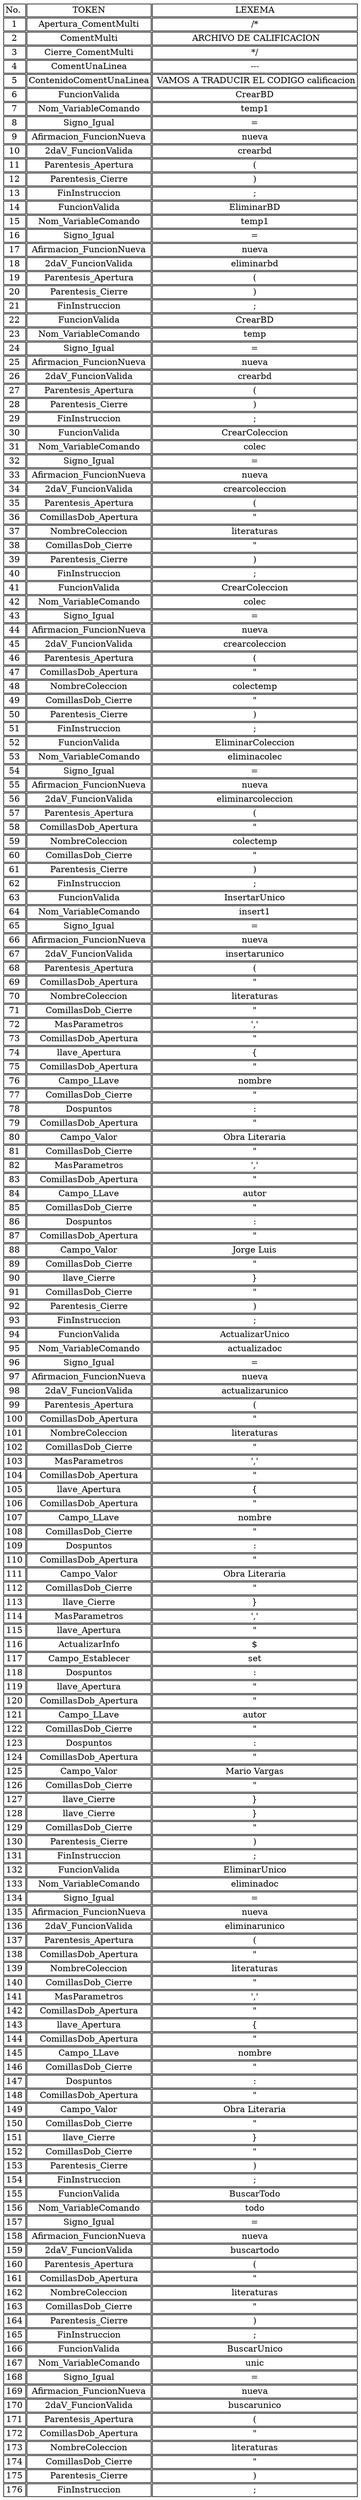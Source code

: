 digraph tokens { 
NodoTokens [shape=none, margin=0, label=<
<table border="0" cellborder= "1">
<tr>
<td>No. </td> <td>TOKEN</td> <td>LEXEMA</td>
</tr>
<tr>
<td>1</td> <td>Apertura_ComentMulti</td> <td>/*</td>
</tr>
<tr>
<td>2</td> <td>ComentMulti</td> <td> 
	ARCHIVO DE 
	CALIFICACION
</td>
</tr>
<tr>
<td>3</td> <td>Cierre_ComentMulti</td> <td>*/</td>
</tr>
<tr>
<td>4</td> <td>ComentUnaLinea</td> <td>---</td>
</tr>
<tr>
<td>5</td> <td>ContenidoComentUnaLinea</td> <td> VAMOS A TRADUCIR EL CODIGO calificacion</td>
</tr>
<tr>
<td>6</td> <td>FuncionValida</td> <td>CrearBD</td>
</tr>
<tr>
<td>7</td> <td>Nom_VariableComando</td> <td>temp1</td>
</tr>
<tr>
<td>8</td> <td>Signo_Igual</td> <td>=</td>
</tr>
<tr>
<td>9</td> <td>Afirmacion_FuncionNueva</td> <td>nueva</td>
</tr>
<tr>
<td>10</td> <td>2daV_FuncionValida</td> <td>crearbd</td>
</tr>
<tr>
<td>11</td> <td>Parentesis_Apertura</td> <td>(</td>
</tr>
<tr>
<td>12</td> <td>Parentesis_Cierre</td> <td>)</td>
</tr>
<tr>
<td>13</td> <td>FinInstruccion</td> <td>;</td>
</tr>
<tr>
<td>14</td> <td>FuncionValida</td> <td>EliminarBD</td>
</tr>
<tr>
<td>15</td> <td>Nom_VariableComando</td> <td>temp1</td>
</tr>
<tr>
<td>16</td> <td>Signo_Igual</td> <td>=</td>
</tr>
<tr>
<td>17</td> <td>Afirmacion_FuncionNueva</td> <td>nueva</td>
</tr>
<tr>
<td>18</td> <td>2daV_FuncionValida</td> <td>eliminarbd</td>
</tr>
<tr>
<td>19</td> <td>Parentesis_Apertura</td> <td>(</td>
</tr>
<tr>
<td>20</td> <td>Parentesis_Cierre</td> <td>)</td>
</tr>
<tr>
<td>21</td> <td>FinInstruccion</td> <td>;</td>
</tr>
<tr>
<td>22</td> <td>FuncionValida</td> <td>CrearBD</td>
</tr>
<tr>
<td>23</td> <td>Nom_VariableComando</td> <td>temp</td>
</tr>
<tr>
<td>24</td> <td>Signo_Igual</td> <td>=</td>
</tr>
<tr>
<td>25</td> <td>Afirmacion_FuncionNueva</td> <td>nueva</td>
</tr>
<tr>
<td>26</td> <td>2daV_FuncionValida</td> <td>crearbd</td>
</tr>
<tr>
<td>27</td> <td>Parentesis_Apertura</td> <td>(</td>
</tr>
<tr>
<td>28</td> <td>Parentesis_Cierre</td> <td>)</td>
</tr>
<tr>
<td>29</td> <td>FinInstruccion</td> <td>;</td>
</tr>
<tr>
<td>30</td> <td>FuncionValida</td> <td>CrearColeccion</td>
</tr>
<tr>
<td>31</td> <td>Nom_VariableComando</td> <td>colec</td>
</tr>
<tr>
<td>32</td> <td>Signo_Igual</td> <td>=</td>
</tr>
<tr>
<td>33</td> <td>Afirmacion_FuncionNueva</td> <td>nueva</td>
</tr>
<tr>
<td>34</td> <td>2daV_FuncionValida</td> <td>crearcoleccion</td>
</tr>
<tr>
<td>35</td> <td>Parentesis_Apertura</td> <td>(</td>
</tr>
<tr>
<td>36</td> <td>ComillasDob_Apertura</td> <td>"</td>
</tr>
<tr>
<td>37</td> <td>NombreColeccion</td> <td>literaturas</td>
</tr>
<tr>
<td>38</td> <td>ComillasDob_Cierre</td> <td>"</td>
</tr>
<tr>
<td>39</td> <td>Parentesis_Cierre</td> <td>)</td>
</tr>
<tr>
<td>40</td> <td>FinInstruccion</td> <td>;</td>
</tr>
<tr>
<td>41</td> <td>FuncionValida</td> <td>CrearColeccion</td>
</tr>
<tr>
<td>42</td> <td>Nom_VariableComando</td> <td>colec</td>
</tr>
<tr>
<td>43</td> <td>Signo_Igual</td> <td>=</td>
</tr>
<tr>
<td>44</td> <td>Afirmacion_FuncionNueva</td> <td>nueva</td>
</tr>
<tr>
<td>45</td> <td>2daV_FuncionValida</td> <td>crearcoleccion</td>
</tr>
<tr>
<td>46</td> <td>Parentesis_Apertura</td> <td>(</td>
</tr>
<tr>
<td>47</td> <td>ComillasDob_Apertura</td> <td>"</td>
</tr>
<tr>
<td>48</td> <td>NombreColeccion</td> <td>colectemp</td>
</tr>
<tr>
<td>49</td> <td>ComillasDob_Cierre</td> <td>"</td>
</tr>
<tr>
<td>50</td> <td>Parentesis_Cierre</td> <td>)</td>
</tr>
<tr>
<td>51</td> <td>FinInstruccion</td> <td>;</td>
</tr>
<tr>
<td>52</td> <td>FuncionValida</td> <td>EliminarColeccion</td>
</tr>
<tr>
<td>53</td> <td>Nom_VariableComando</td> <td>eliminacolec</td>
</tr>
<tr>
<td>54</td> <td>Signo_Igual</td> <td>=</td>
</tr>
<tr>
<td>55</td> <td>Afirmacion_FuncionNueva</td> <td>nueva</td>
</tr>
<tr>
<td>56</td> <td>2daV_FuncionValida</td> <td>eliminarcoleccion</td>
</tr>
<tr>
<td>57</td> <td>Parentesis_Apertura</td> <td>(</td>
</tr>
<tr>
<td>58</td> <td>ComillasDob_Apertura</td> <td>"</td>
</tr>
<tr>
<td>59</td> <td>NombreColeccion</td> <td>colectemp</td>
</tr>
<tr>
<td>60</td> <td>ComillasDob_Cierre</td> <td>"</td>
</tr>
<tr>
<td>61</td> <td>Parentesis_Cierre</td> <td>)</td>
</tr>
<tr>
<td>62</td> <td>FinInstruccion</td> <td>;</td>
</tr>
<tr>
<td>63</td> <td>FuncionValida</td> <td>InsertarUnico</td>
</tr>
<tr>
<td>64</td> <td>Nom_VariableComando</td> <td>insert1</td>
</tr>
<tr>
<td>65</td> <td>Signo_Igual</td> <td>=</td>
</tr>
<tr>
<td>66</td> <td>Afirmacion_FuncionNueva</td> <td>nueva</td>
</tr>
<tr>
<td>67</td> <td>2daV_FuncionValida</td> <td>insertarunico</td>
</tr>
<tr>
<td>68</td> <td>Parentesis_Apertura</td> <td>(</td>
</tr>
<tr>
<td>69</td> <td>ComillasDob_Apertura</td> <td>"</td>
</tr>
<tr>
<td>70</td> <td>NombreColeccion</td> <td>literaturas</td>
</tr>
<tr>
<td>71</td> <td>ComillasDob_Cierre</td> <td>"</td>
</tr>
<tr>
<td>72</td> <td>MasParametros</td> <td>','</td>
</tr>
<tr>
<td>73</td> <td>ComillasDob_Apertura</td> <td>"</td>
</tr>
<tr>
<td>74</td> <td>llave_Apertura</td> <td>{</td>
</tr>
<tr>
<td>75</td> <td>ComillasDob_Apertura</td> <td>"</td>
</tr>
<tr>
<td>76</td> <td>Campo_LLave</td> <td>nombre</td>
</tr>
<tr>
<td>77</td> <td>ComillasDob_Cierre</td> <td>"</td>
</tr>
<tr>
<td>78</td> <td>Dospuntos</td> <td>:</td>
</tr>
<tr>
<td>79</td> <td>ComillasDob_Apertura</td> <td>"</td>
</tr>
<tr>
<td>80</td> <td>Campo_Valor</td> <td>Obra Literaria</td>
</tr>
<tr>
<td>81</td> <td>ComillasDob_Cierre</td> <td>"</td>
</tr>
<tr>
<td>82</td> <td>MasParametros</td> <td>','</td>
</tr>
<tr>
<td>83</td> <td>ComillasDob_Apertura</td> <td>"</td>
</tr>
<tr>
<td>84</td> <td>Campo_LLave</td> <td>autor</td>
</tr>
<tr>
<td>85</td> <td>ComillasDob_Cierre</td> <td>"</td>
</tr>
<tr>
<td>86</td> <td>Dospuntos</td> <td>:</td>
</tr>
<tr>
<td>87</td> <td>ComillasDob_Apertura</td> <td>"</td>
</tr>
<tr>
<td>88</td> <td>Campo_Valor</td> <td>Jorge Luis</td>
</tr>
<tr>
<td>89</td> <td>ComillasDob_Cierre</td> <td>"</td>
</tr>
<tr>
<td>90</td> <td>llave_Cierre</td> <td>}</td>
</tr>
<tr>
<td>91</td> <td>ComillasDob_Cierre</td> <td>"</td>
</tr>
<tr>
<td>92</td> <td>Parentesis_Cierre</td> <td>)</td>
</tr>
<tr>
<td>93</td> <td>FinInstruccion</td> <td>;</td>
</tr>
<tr>
<td>94</td> <td>FuncionValida</td> <td>ActualizarUnico</td>
</tr>
<tr>
<td>95</td> <td>Nom_VariableComando</td> <td>actualizadoc</td>
</tr>
<tr>
<td>96</td> <td>Signo_Igual</td> <td>=</td>
</tr>
<tr>
<td>97</td> <td>Afirmacion_FuncionNueva</td> <td>nueva</td>
</tr>
<tr>
<td>98</td> <td>2daV_FuncionValida</td> <td>actualizarunico</td>
</tr>
<tr>
<td>99</td> <td>Parentesis_Apertura</td> <td>(</td>
</tr>
<tr>
<td>100</td> <td>ComillasDob_Apertura</td> <td>"</td>
</tr>
<tr>
<td>101</td> <td>NombreColeccion</td> <td>literaturas</td>
</tr>
<tr>
<td>102</td> <td>ComillasDob_Cierre</td> <td>"</td>
</tr>
<tr>
<td>103</td> <td>MasParametros</td> <td>','</td>
</tr>
<tr>
<td>104</td> <td>ComillasDob_Apertura</td> <td>"</td>
</tr>
<tr>
<td>105</td> <td>llave_Apertura</td> <td>{</td>
</tr>
<tr>
<td>106</td> <td>ComillasDob_Apertura</td> <td>"</td>
</tr>
<tr>
<td>107</td> <td>Campo_LLave</td> <td>nombre</td>
</tr>
<tr>
<td>108</td> <td>ComillasDob_Cierre</td> <td>"</td>
</tr>
<tr>
<td>109</td> <td>Dospuntos</td> <td>:</td>
</tr>
<tr>
<td>110</td> <td>ComillasDob_Apertura</td> <td>"</td>
</tr>
<tr>
<td>111</td> <td>Campo_Valor</td> <td>Obra Literaria</td>
</tr>
<tr>
<td>112</td> <td>ComillasDob_Cierre</td> <td>"</td>
</tr>
<tr>
<td>113</td> <td>llave_Cierre</td> <td>}</td>
</tr>
<tr>
<td>114</td> <td>MasParametros</td> <td>','</td>
</tr>
<tr>
<td>115</td> <td>llave_Apertura</td> <td>"</td>
</tr>
<tr>
<td>116</td> <td>ActualizarInfo</td> <td>$</td>
</tr>
<tr>
<td>117</td> <td>Campo_Establecer</td> <td>set</td>
</tr>
<tr>
<td>118</td> <td>Dospuntos</td> <td>:</td>
</tr>
<tr>
<td>119</td> <td>llave_Apertura</td> <td>"</td>
</tr>
<tr>
<td>120</td> <td>ComillasDob_Apertura</td> <td>"</td>
</tr>
<tr>
<td>121</td> <td>Campo_LLave</td> <td>autor</td>
</tr>
<tr>
<td>122</td> <td>ComillasDob_Cierre</td> <td>"</td>
</tr>
<tr>
<td>123</td> <td>Dospuntos</td> <td>:</td>
</tr>
<tr>
<td>124</td> <td>ComillasDob_Apertura</td> <td>"</td>
</tr>
<tr>
<td>125</td> <td>Campo_Valor</td> <td>Mario Vargas</td>
</tr>
<tr>
<td>126</td> <td>ComillasDob_Cierre</td> <td>"</td>
</tr>
<tr>
<td>127</td> <td>llave_Cierre</td> <td>}</td>
</tr>
<tr>
<td>128</td> <td>llave_Cierre</td> <td>}</td>
</tr>
<tr>
<td>129</td> <td>ComillasDob_Cierre</td> <td>"</td>
</tr>
<tr>
<td>130</td> <td>Parentesis_Cierre</td> <td>)</td>
</tr>
<tr>
<td>131</td> <td>FinInstruccion</td> <td>;</td>
</tr>
<tr>
<td>132</td> <td>FuncionValida</td> <td>EliminarUnico</td>
</tr>
<tr>
<td>133</td> <td>Nom_VariableComando</td> <td>eliminadoc</td>
</tr>
<tr>
<td>134</td> <td>Signo_Igual</td> <td>=</td>
</tr>
<tr>
<td>135</td> <td>Afirmacion_FuncionNueva</td> <td>nueva</td>
</tr>
<tr>
<td>136</td> <td>2daV_FuncionValida</td> <td>eliminarunico</td>
</tr>
<tr>
<td>137</td> <td>Parentesis_Apertura</td> <td>(</td>
</tr>
<tr>
<td>138</td> <td>ComillasDob_Apertura</td> <td>"</td>
</tr>
<tr>
<td>139</td> <td>NombreColeccion</td> <td>literaturas</td>
</tr>
<tr>
<td>140</td> <td>ComillasDob_Cierre</td> <td>"</td>
</tr>
<tr>
<td>141</td> <td>MasParametros</td> <td>','</td>
</tr>
<tr>
<td>142</td> <td>ComillasDob_Apertura</td> <td>"</td>
</tr>
<tr>
<td>143</td> <td>llave_Apertura</td> <td>{</td>
</tr>
<tr>
<td>144</td> <td>ComillasDob_Apertura</td> <td>"</td>
</tr>
<tr>
<td>145</td> <td>Campo_LLave</td> <td>nombre</td>
</tr>
<tr>
<td>146</td> <td>ComillasDob_Cierre</td> <td>"</td>
</tr>
<tr>
<td>147</td> <td>Dospuntos</td> <td>:</td>
</tr>
<tr>
<td>148</td> <td>ComillasDob_Apertura</td> <td>"</td>
</tr>
<tr>
<td>149</td> <td>Campo_Valor</td> <td>Obra Literaria</td>
</tr>
<tr>
<td>150</td> <td>ComillasDob_Cierre</td> <td>"</td>
</tr>
<tr>
<td>151</td> <td>llave_Cierre</td> <td>}</td>
</tr>
<tr>
<td>152</td> <td>ComillasDob_Cierre</td> <td>"</td>
</tr>
<tr>
<td>153</td> <td>Parentesis_Cierre</td> <td>)</td>
</tr>
<tr>
<td>154</td> <td>FinInstruccion</td> <td>;</td>
</tr>
<tr>
<td>155</td> <td>FuncionValida</td> <td>BuscarTodo</td>
</tr>
<tr>
<td>156</td> <td>Nom_VariableComando</td> <td>todo</td>
</tr>
<tr>
<td>157</td> <td>Signo_Igual</td> <td>=</td>
</tr>
<tr>
<td>158</td> <td>Afirmacion_FuncionNueva</td> <td>nueva</td>
</tr>
<tr>
<td>159</td> <td>2daV_FuncionValida</td> <td>buscartodo</td>
</tr>
<tr>
<td>160</td> <td>Parentesis_Apertura</td> <td>(</td>
</tr>
<tr>
<td>161</td> <td>ComillasDob_Apertura</td> <td>"</td>
</tr>
<tr>
<td>162</td> <td>NombreColeccion</td> <td>literaturas</td>
</tr>
<tr>
<td>163</td> <td>ComillasDob_Cierre</td> <td>"</td>
</tr>
<tr>
<td>164</td> <td>Parentesis_Cierre</td> <td>)</td>
</tr>
<tr>
<td>165</td> <td>FinInstruccion</td> <td>;</td>
</tr>
<tr>
<td>166</td> <td>FuncionValida</td> <td>BuscarUnico</td>
</tr>
<tr>
<td>167</td> <td>Nom_VariableComando</td> <td>unic</td>
</tr>
<tr>
<td>168</td> <td>Signo_Igual</td> <td>=</td>
</tr>
<tr>
<td>169</td> <td>Afirmacion_FuncionNueva</td> <td>nueva</td>
</tr>
<tr>
<td>170</td> <td>2daV_FuncionValida</td> <td>buscarunico</td>
</tr>
<tr>
<td>171</td> <td>Parentesis_Apertura</td> <td>(</td>
</tr>
<tr>
<td>172</td> <td>ComillasDob_Apertura</td> <td>"</td>
</tr>
<tr>
<td>173</td> <td>NombreColeccion</td> <td>literaturas</td>
</tr>
<tr>
<td>174</td> <td>ComillasDob_Cierre</td> <td>"</td>
</tr>
<tr>
<td>175</td> <td>Parentesis_Cierre</td> <td>)</td>
</tr>
<tr>
<td>176</td> <td>FinInstruccion</td> <td>;</td>
</tr>
</table>>];
}
